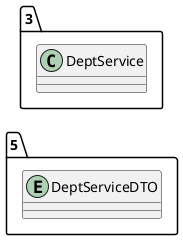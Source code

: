 @startuml 
allow_mixing
left to right direction
package "5"{
entity DeptServiceDTO

}
package "3"{
class DeptService
}
@enduml